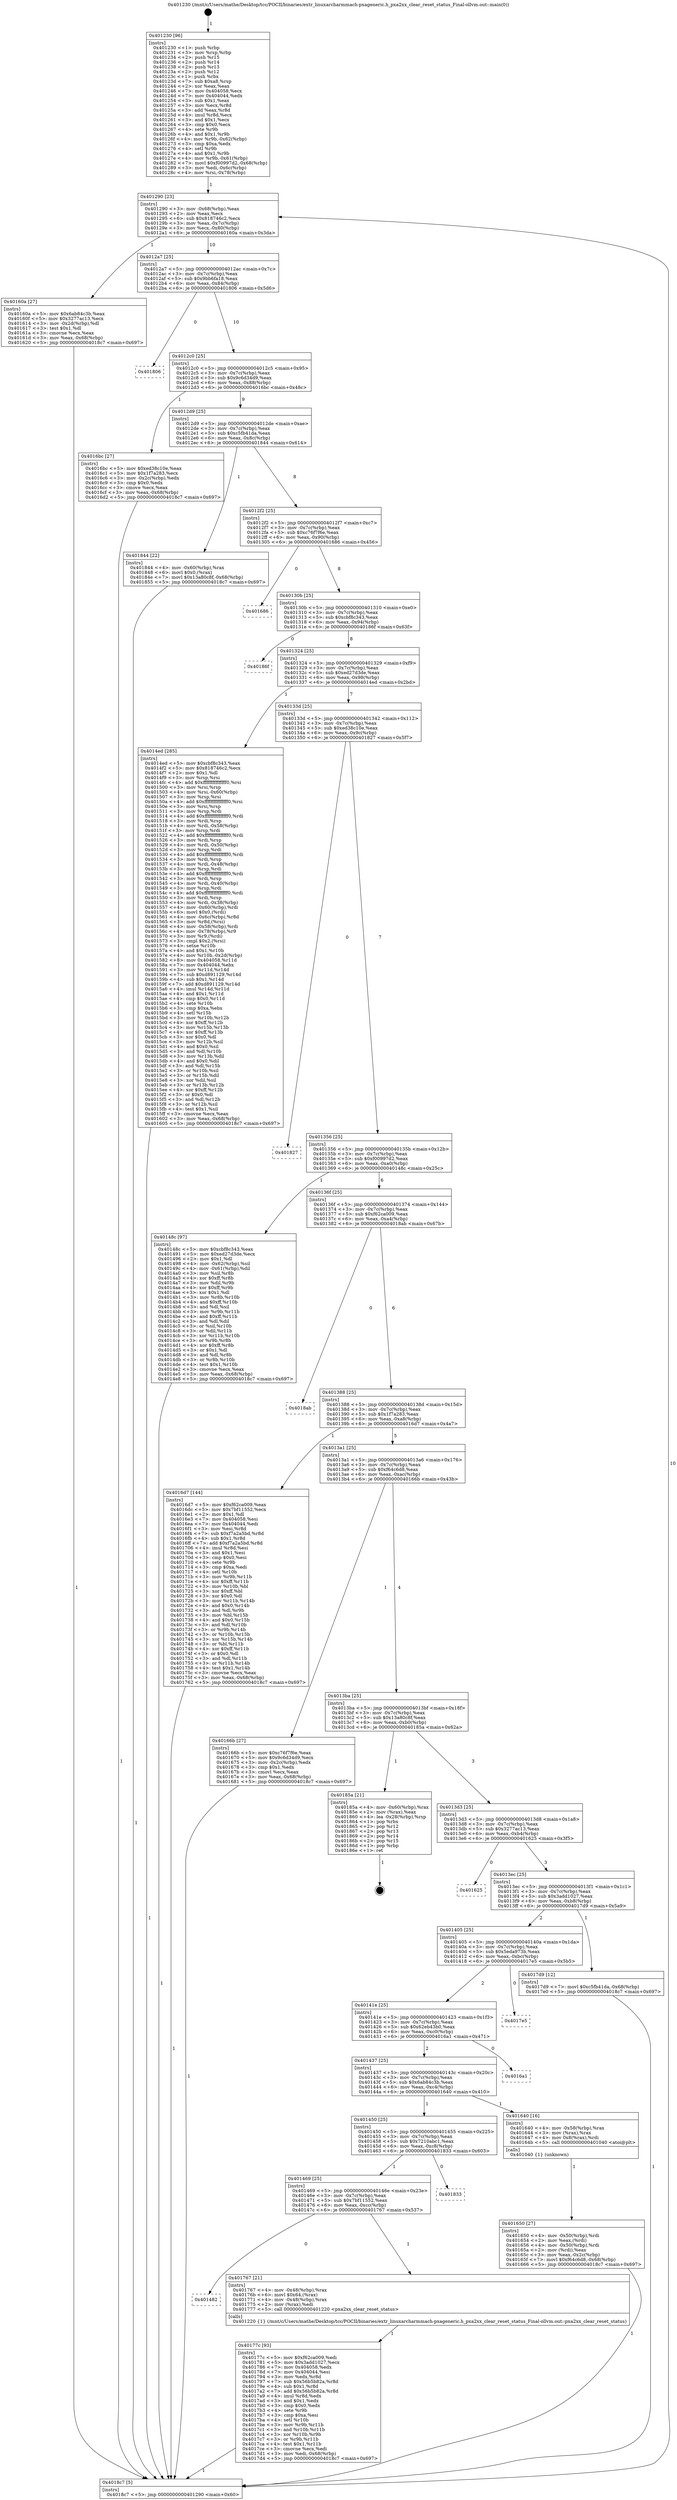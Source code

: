 digraph "0x401230" {
  label = "0x401230 (/mnt/c/Users/mathe/Desktop/tcc/POCII/binaries/extr_linuxarcharmmach-pxageneric.h_pxa2xx_clear_reset_status_Final-ollvm.out::main(0))"
  labelloc = "t"
  node[shape=record]

  Entry [label="",width=0.3,height=0.3,shape=circle,fillcolor=black,style=filled]
  "0x401290" [label="{
     0x401290 [23]\l
     | [instrs]\l
     &nbsp;&nbsp;0x401290 \<+3\>: mov -0x68(%rbp),%eax\l
     &nbsp;&nbsp;0x401293 \<+2\>: mov %eax,%ecx\l
     &nbsp;&nbsp;0x401295 \<+6\>: sub $0x818746c2,%ecx\l
     &nbsp;&nbsp;0x40129b \<+3\>: mov %eax,-0x7c(%rbp)\l
     &nbsp;&nbsp;0x40129e \<+3\>: mov %ecx,-0x80(%rbp)\l
     &nbsp;&nbsp;0x4012a1 \<+6\>: je 000000000040160a \<main+0x3da\>\l
  }"]
  "0x40160a" [label="{
     0x40160a [27]\l
     | [instrs]\l
     &nbsp;&nbsp;0x40160a \<+5\>: mov $0x6ab84c3b,%eax\l
     &nbsp;&nbsp;0x40160f \<+5\>: mov $0x3277ac13,%ecx\l
     &nbsp;&nbsp;0x401614 \<+3\>: mov -0x2d(%rbp),%dl\l
     &nbsp;&nbsp;0x401617 \<+3\>: test $0x1,%dl\l
     &nbsp;&nbsp;0x40161a \<+3\>: cmovne %ecx,%eax\l
     &nbsp;&nbsp;0x40161d \<+3\>: mov %eax,-0x68(%rbp)\l
     &nbsp;&nbsp;0x401620 \<+5\>: jmp 00000000004018c7 \<main+0x697\>\l
  }"]
  "0x4012a7" [label="{
     0x4012a7 [25]\l
     | [instrs]\l
     &nbsp;&nbsp;0x4012a7 \<+5\>: jmp 00000000004012ac \<main+0x7c\>\l
     &nbsp;&nbsp;0x4012ac \<+3\>: mov -0x7c(%rbp),%eax\l
     &nbsp;&nbsp;0x4012af \<+5\>: sub $0x9bb6fa18,%eax\l
     &nbsp;&nbsp;0x4012b4 \<+6\>: mov %eax,-0x84(%rbp)\l
     &nbsp;&nbsp;0x4012ba \<+6\>: je 0000000000401806 \<main+0x5d6\>\l
  }"]
  Exit [label="",width=0.3,height=0.3,shape=circle,fillcolor=black,style=filled,peripheries=2]
  "0x401806" [label="{
     0x401806\l
  }", style=dashed]
  "0x4012c0" [label="{
     0x4012c0 [25]\l
     | [instrs]\l
     &nbsp;&nbsp;0x4012c0 \<+5\>: jmp 00000000004012c5 \<main+0x95\>\l
     &nbsp;&nbsp;0x4012c5 \<+3\>: mov -0x7c(%rbp),%eax\l
     &nbsp;&nbsp;0x4012c8 \<+5\>: sub $0x9c6d34d9,%eax\l
     &nbsp;&nbsp;0x4012cd \<+6\>: mov %eax,-0x88(%rbp)\l
     &nbsp;&nbsp;0x4012d3 \<+6\>: je 00000000004016bc \<main+0x48c\>\l
  }"]
  "0x40177c" [label="{
     0x40177c [93]\l
     | [instrs]\l
     &nbsp;&nbsp;0x40177c \<+5\>: mov $0xf62ca009,%edi\l
     &nbsp;&nbsp;0x401781 \<+5\>: mov $0x3add1027,%ecx\l
     &nbsp;&nbsp;0x401786 \<+7\>: mov 0x404058,%edx\l
     &nbsp;&nbsp;0x40178d \<+7\>: mov 0x404044,%esi\l
     &nbsp;&nbsp;0x401794 \<+3\>: mov %edx,%r8d\l
     &nbsp;&nbsp;0x401797 \<+7\>: sub $0x56b5b82a,%r8d\l
     &nbsp;&nbsp;0x40179e \<+4\>: sub $0x1,%r8d\l
     &nbsp;&nbsp;0x4017a2 \<+7\>: add $0x56b5b82a,%r8d\l
     &nbsp;&nbsp;0x4017a9 \<+4\>: imul %r8d,%edx\l
     &nbsp;&nbsp;0x4017ad \<+3\>: and $0x1,%edx\l
     &nbsp;&nbsp;0x4017b0 \<+3\>: cmp $0x0,%edx\l
     &nbsp;&nbsp;0x4017b3 \<+4\>: sete %r9b\l
     &nbsp;&nbsp;0x4017b7 \<+3\>: cmp $0xa,%esi\l
     &nbsp;&nbsp;0x4017ba \<+4\>: setl %r10b\l
     &nbsp;&nbsp;0x4017be \<+3\>: mov %r9b,%r11b\l
     &nbsp;&nbsp;0x4017c1 \<+3\>: and %r10b,%r11b\l
     &nbsp;&nbsp;0x4017c4 \<+3\>: xor %r10b,%r9b\l
     &nbsp;&nbsp;0x4017c7 \<+3\>: or %r9b,%r11b\l
     &nbsp;&nbsp;0x4017ca \<+4\>: test $0x1,%r11b\l
     &nbsp;&nbsp;0x4017ce \<+3\>: cmovne %ecx,%edi\l
     &nbsp;&nbsp;0x4017d1 \<+3\>: mov %edi,-0x68(%rbp)\l
     &nbsp;&nbsp;0x4017d4 \<+5\>: jmp 00000000004018c7 \<main+0x697\>\l
  }"]
  "0x4016bc" [label="{
     0x4016bc [27]\l
     | [instrs]\l
     &nbsp;&nbsp;0x4016bc \<+5\>: mov $0xed38c10e,%eax\l
     &nbsp;&nbsp;0x4016c1 \<+5\>: mov $0x1f7a283,%ecx\l
     &nbsp;&nbsp;0x4016c6 \<+3\>: mov -0x2c(%rbp),%edx\l
     &nbsp;&nbsp;0x4016c9 \<+3\>: cmp $0x0,%edx\l
     &nbsp;&nbsp;0x4016cc \<+3\>: cmove %ecx,%eax\l
     &nbsp;&nbsp;0x4016cf \<+3\>: mov %eax,-0x68(%rbp)\l
     &nbsp;&nbsp;0x4016d2 \<+5\>: jmp 00000000004018c7 \<main+0x697\>\l
  }"]
  "0x4012d9" [label="{
     0x4012d9 [25]\l
     | [instrs]\l
     &nbsp;&nbsp;0x4012d9 \<+5\>: jmp 00000000004012de \<main+0xae\>\l
     &nbsp;&nbsp;0x4012de \<+3\>: mov -0x7c(%rbp),%eax\l
     &nbsp;&nbsp;0x4012e1 \<+5\>: sub $0xc5fb41da,%eax\l
     &nbsp;&nbsp;0x4012e6 \<+6\>: mov %eax,-0x8c(%rbp)\l
     &nbsp;&nbsp;0x4012ec \<+6\>: je 0000000000401844 \<main+0x614\>\l
  }"]
  "0x401482" [label="{
     0x401482\l
  }", style=dashed]
  "0x401844" [label="{
     0x401844 [22]\l
     | [instrs]\l
     &nbsp;&nbsp;0x401844 \<+4\>: mov -0x60(%rbp),%rax\l
     &nbsp;&nbsp;0x401848 \<+6\>: movl $0x0,(%rax)\l
     &nbsp;&nbsp;0x40184e \<+7\>: movl $0x13a80c8f,-0x68(%rbp)\l
     &nbsp;&nbsp;0x401855 \<+5\>: jmp 00000000004018c7 \<main+0x697\>\l
  }"]
  "0x4012f2" [label="{
     0x4012f2 [25]\l
     | [instrs]\l
     &nbsp;&nbsp;0x4012f2 \<+5\>: jmp 00000000004012f7 \<main+0xc7\>\l
     &nbsp;&nbsp;0x4012f7 \<+3\>: mov -0x7c(%rbp),%eax\l
     &nbsp;&nbsp;0x4012fa \<+5\>: sub $0xc76f7f6e,%eax\l
     &nbsp;&nbsp;0x4012ff \<+6\>: mov %eax,-0x90(%rbp)\l
     &nbsp;&nbsp;0x401305 \<+6\>: je 0000000000401686 \<main+0x456\>\l
  }"]
  "0x401767" [label="{
     0x401767 [21]\l
     | [instrs]\l
     &nbsp;&nbsp;0x401767 \<+4\>: mov -0x48(%rbp),%rax\l
     &nbsp;&nbsp;0x40176b \<+6\>: movl $0x64,(%rax)\l
     &nbsp;&nbsp;0x401771 \<+4\>: mov -0x48(%rbp),%rax\l
     &nbsp;&nbsp;0x401775 \<+2\>: mov (%rax),%edi\l
     &nbsp;&nbsp;0x401777 \<+5\>: call 0000000000401220 \<pxa2xx_clear_reset_status\>\l
     | [calls]\l
     &nbsp;&nbsp;0x401220 \{1\} (/mnt/c/Users/mathe/Desktop/tcc/POCII/binaries/extr_linuxarcharmmach-pxageneric.h_pxa2xx_clear_reset_status_Final-ollvm.out::pxa2xx_clear_reset_status)\l
  }"]
  "0x401686" [label="{
     0x401686\l
  }", style=dashed]
  "0x40130b" [label="{
     0x40130b [25]\l
     | [instrs]\l
     &nbsp;&nbsp;0x40130b \<+5\>: jmp 0000000000401310 \<main+0xe0\>\l
     &nbsp;&nbsp;0x401310 \<+3\>: mov -0x7c(%rbp),%eax\l
     &nbsp;&nbsp;0x401313 \<+5\>: sub $0xcbf8c343,%eax\l
     &nbsp;&nbsp;0x401318 \<+6\>: mov %eax,-0x94(%rbp)\l
     &nbsp;&nbsp;0x40131e \<+6\>: je 000000000040186f \<main+0x63f\>\l
  }"]
  "0x401469" [label="{
     0x401469 [25]\l
     | [instrs]\l
     &nbsp;&nbsp;0x401469 \<+5\>: jmp 000000000040146e \<main+0x23e\>\l
     &nbsp;&nbsp;0x40146e \<+3\>: mov -0x7c(%rbp),%eax\l
     &nbsp;&nbsp;0x401471 \<+5\>: sub $0x7bf11552,%eax\l
     &nbsp;&nbsp;0x401476 \<+6\>: mov %eax,-0xcc(%rbp)\l
     &nbsp;&nbsp;0x40147c \<+6\>: je 0000000000401767 \<main+0x537\>\l
  }"]
  "0x40186f" [label="{
     0x40186f\l
  }", style=dashed]
  "0x401324" [label="{
     0x401324 [25]\l
     | [instrs]\l
     &nbsp;&nbsp;0x401324 \<+5\>: jmp 0000000000401329 \<main+0xf9\>\l
     &nbsp;&nbsp;0x401329 \<+3\>: mov -0x7c(%rbp),%eax\l
     &nbsp;&nbsp;0x40132c \<+5\>: sub $0xed27d3de,%eax\l
     &nbsp;&nbsp;0x401331 \<+6\>: mov %eax,-0x98(%rbp)\l
     &nbsp;&nbsp;0x401337 \<+6\>: je 00000000004014ed \<main+0x2bd\>\l
  }"]
  "0x401833" [label="{
     0x401833\l
  }", style=dashed]
  "0x4014ed" [label="{
     0x4014ed [285]\l
     | [instrs]\l
     &nbsp;&nbsp;0x4014ed \<+5\>: mov $0xcbf8c343,%eax\l
     &nbsp;&nbsp;0x4014f2 \<+5\>: mov $0x818746c2,%ecx\l
     &nbsp;&nbsp;0x4014f7 \<+2\>: mov $0x1,%dl\l
     &nbsp;&nbsp;0x4014f9 \<+3\>: mov %rsp,%rsi\l
     &nbsp;&nbsp;0x4014fc \<+4\>: add $0xfffffffffffffff0,%rsi\l
     &nbsp;&nbsp;0x401500 \<+3\>: mov %rsi,%rsp\l
     &nbsp;&nbsp;0x401503 \<+4\>: mov %rsi,-0x60(%rbp)\l
     &nbsp;&nbsp;0x401507 \<+3\>: mov %rsp,%rsi\l
     &nbsp;&nbsp;0x40150a \<+4\>: add $0xfffffffffffffff0,%rsi\l
     &nbsp;&nbsp;0x40150e \<+3\>: mov %rsi,%rsp\l
     &nbsp;&nbsp;0x401511 \<+3\>: mov %rsp,%rdi\l
     &nbsp;&nbsp;0x401514 \<+4\>: add $0xfffffffffffffff0,%rdi\l
     &nbsp;&nbsp;0x401518 \<+3\>: mov %rdi,%rsp\l
     &nbsp;&nbsp;0x40151b \<+4\>: mov %rdi,-0x58(%rbp)\l
     &nbsp;&nbsp;0x40151f \<+3\>: mov %rsp,%rdi\l
     &nbsp;&nbsp;0x401522 \<+4\>: add $0xfffffffffffffff0,%rdi\l
     &nbsp;&nbsp;0x401526 \<+3\>: mov %rdi,%rsp\l
     &nbsp;&nbsp;0x401529 \<+4\>: mov %rdi,-0x50(%rbp)\l
     &nbsp;&nbsp;0x40152d \<+3\>: mov %rsp,%rdi\l
     &nbsp;&nbsp;0x401530 \<+4\>: add $0xfffffffffffffff0,%rdi\l
     &nbsp;&nbsp;0x401534 \<+3\>: mov %rdi,%rsp\l
     &nbsp;&nbsp;0x401537 \<+4\>: mov %rdi,-0x48(%rbp)\l
     &nbsp;&nbsp;0x40153b \<+3\>: mov %rsp,%rdi\l
     &nbsp;&nbsp;0x40153e \<+4\>: add $0xfffffffffffffff0,%rdi\l
     &nbsp;&nbsp;0x401542 \<+3\>: mov %rdi,%rsp\l
     &nbsp;&nbsp;0x401545 \<+4\>: mov %rdi,-0x40(%rbp)\l
     &nbsp;&nbsp;0x401549 \<+3\>: mov %rsp,%rdi\l
     &nbsp;&nbsp;0x40154c \<+4\>: add $0xfffffffffffffff0,%rdi\l
     &nbsp;&nbsp;0x401550 \<+3\>: mov %rdi,%rsp\l
     &nbsp;&nbsp;0x401553 \<+4\>: mov %rdi,-0x38(%rbp)\l
     &nbsp;&nbsp;0x401557 \<+4\>: mov -0x60(%rbp),%rdi\l
     &nbsp;&nbsp;0x40155b \<+6\>: movl $0x0,(%rdi)\l
     &nbsp;&nbsp;0x401561 \<+4\>: mov -0x6c(%rbp),%r8d\l
     &nbsp;&nbsp;0x401565 \<+3\>: mov %r8d,(%rsi)\l
     &nbsp;&nbsp;0x401568 \<+4\>: mov -0x58(%rbp),%rdi\l
     &nbsp;&nbsp;0x40156c \<+4\>: mov -0x78(%rbp),%r9\l
     &nbsp;&nbsp;0x401570 \<+3\>: mov %r9,(%rdi)\l
     &nbsp;&nbsp;0x401573 \<+3\>: cmpl $0x2,(%rsi)\l
     &nbsp;&nbsp;0x401576 \<+4\>: setne %r10b\l
     &nbsp;&nbsp;0x40157a \<+4\>: and $0x1,%r10b\l
     &nbsp;&nbsp;0x40157e \<+4\>: mov %r10b,-0x2d(%rbp)\l
     &nbsp;&nbsp;0x401582 \<+8\>: mov 0x404058,%r11d\l
     &nbsp;&nbsp;0x40158a \<+7\>: mov 0x404044,%ebx\l
     &nbsp;&nbsp;0x401591 \<+3\>: mov %r11d,%r14d\l
     &nbsp;&nbsp;0x401594 \<+7\>: sub $0xd891129,%r14d\l
     &nbsp;&nbsp;0x40159b \<+4\>: sub $0x1,%r14d\l
     &nbsp;&nbsp;0x40159f \<+7\>: add $0xd891129,%r14d\l
     &nbsp;&nbsp;0x4015a6 \<+4\>: imul %r14d,%r11d\l
     &nbsp;&nbsp;0x4015aa \<+4\>: and $0x1,%r11d\l
     &nbsp;&nbsp;0x4015ae \<+4\>: cmp $0x0,%r11d\l
     &nbsp;&nbsp;0x4015b2 \<+4\>: sete %r10b\l
     &nbsp;&nbsp;0x4015b6 \<+3\>: cmp $0xa,%ebx\l
     &nbsp;&nbsp;0x4015b9 \<+4\>: setl %r15b\l
     &nbsp;&nbsp;0x4015bd \<+3\>: mov %r10b,%r12b\l
     &nbsp;&nbsp;0x4015c0 \<+4\>: xor $0xff,%r12b\l
     &nbsp;&nbsp;0x4015c4 \<+3\>: mov %r15b,%r13b\l
     &nbsp;&nbsp;0x4015c7 \<+4\>: xor $0xff,%r13b\l
     &nbsp;&nbsp;0x4015cb \<+3\>: xor $0x0,%dl\l
     &nbsp;&nbsp;0x4015ce \<+3\>: mov %r12b,%sil\l
     &nbsp;&nbsp;0x4015d1 \<+4\>: and $0x0,%sil\l
     &nbsp;&nbsp;0x4015d5 \<+3\>: and %dl,%r10b\l
     &nbsp;&nbsp;0x4015d8 \<+3\>: mov %r13b,%dil\l
     &nbsp;&nbsp;0x4015db \<+4\>: and $0x0,%dil\l
     &nbsp;&nbsp;0x4015df \<+3\>: and %dl,%r15b\l
     &nbsp;&nbsp;0x4015e2 \<+3\>: or %r10b,%sil\l
     &nbsp;&nbsp;0x4015e5 \<+3\>: or %r15b,%dil\l
     &nbsp;&nbsp;0x4015e8 \<+3\>: xor %dil,%sil\l
     &nbsp;&nbsp;0x4015eb \<+3\>: or %r13b,%r12b\l
     &nbsp;&nbsp;0x4015ee \<+4\>: xor $0xff,%r12b\l
     &nbsp;&nbsp;0x4015f2 \<+3\>: or $0x0,%dl\l
     &nbsp;&nbsp;0x4015f5 \<+3\>: and %dl,%r12b\l
     &nbsp;&nbsp;0x4015f8 \<+3\>: or %r12b,%sil\l
     &nbsp;&nbsp;0x4015fb \<+4\>: test $0x1,%sil\l
     &nbsp;&nbsp;0x4015ff \<+3\>: cmovne %ecx,%eax\l
     &nbsp;&nbsp;0x401602 \<+3\>: mov %eax,-0x68(%rbp)\l
     &nbsp;&nbsp;0x401605 \<+5\>: jmp 00000000004018c7 \<main+0x697\>\l
  }"]
  "0x40133d" [label="{
     0x40133d [25]\l
     | [instrs]\l
     &nbsp;&nbsp;0x40133d \<+5\>: jmp 0000000000401342 \<main+0x112\>\l
     &nbsp;&nbsp;0x401342 \<+3\>: mov -0x7c(%rbp),%eax\l
     &nbsp;&nbsp;0x401345 \<+5\>: sub $0xed38c10e,%eax\l
     &nbsp;&nbsp;0x40134a \<+6\>: mov %eax,-0x9c(%rbp)\l
     &nbsp;&nbsp;0x401350 \<+6\>: je 0000000000401827 \<main+0x5f7\>\l
  }"]
  "0x401650" [label="{
     0x401650 [27]\l
     | [instrs]\l
     &nbsp;&nbsp;0x401650 \<+4\>: mov -0x50(%rbp),%rdi\l
     &nbsp;&nbsp;0x401654 \<+2\>: mov %eax,(%rdi)\l
     &nbsp;&nbsp;0x401656 \<+4\>: mov -0x50(%rbp),%rdi\l
     &nbsp;&nbsp;0x40165a \<+2\>: mov (%rdi),%eax\l
     &nbsp;&nbsp;0x40165c \<+3\>: mov %eax,-0x2c(%rbp)\l
     &nbsp;&nbsp;0x40165f \<+7\>: movl $0xf64c6d8,-0x68(%rbp)\l
     &nbsp;&nbsp;0x401666 \<+5\>: jmp 00000000004018c7 \<main+0x697\>\l
  }"]
  "0x401827" [label="{
     0x401827\l
  }", style=dashed]
  "0x401356" [label="{
     0x401356 [25]\l
     | [instrs]\l
     &nbsp;&nbsp;0x401356 \<+5\>: jmp 000000000040135b \<main+0x12b\>\l
     &nbsp;&nbsp;0x40135b \<+3\>: mov -0x7c(%rbp),%eax\l
     &nbsp;&nbsp;0x40135e \<+5\>: sub $0xf00997d2,%eax\l
     &nbsp;&nbsp;0x401363 \<+6\>: mov %eax,-0xa0(%rbp)\l
     &nbsp;&nbsp;0x401369 \<+6\>: je 000000000040148c \<main+0x25c\>\l
  }"]
  "0x401450" [label="{
     0x401450 [25]\l
     | [instrs]\l
     &nbsp;&nbsp;0x401450 \<+5\>: jmp 0000000000401455 \<main+0x225\>\l
     &nbsp;&nbsp;0x401455 \<+3\>: mov -0x7c(%rbp),%eax\l
     &nbsp;&nbsp;0x401458 \<+5\>: sub $0x7210abc1,%eax\l
     &nbsp;&nbsp;0x40145d \<+6\>: mov %eax,-0xc8(%rbp)\l
     &nbsp;&nbsp;0x401463 \<+6\>: je 0000000000401833 \<main+0x603\>\l
  }"]
  "0x40148c" [label="{
     0x40148c [97]\l
     | [instrs]\l
     &nbsp;&nbsp;0x40148c \<+5\>: mov $0xcbf8c343,%eax\l
     &nbsp;&nbsp;0x401491 \<+5\>: mov $0xed27d3de,%ecx\l
     &nbsp;&nbsp;0x401496 \<+2\>: mov $0x1,%dl\l
     &nbsp;&nbsp;0x401498 \<+4\>: mov -0x62(%rbp),%sil\l
     &nbsp;&nbsp;0x40149c \<+4\>: mov -0x61(%rbp),%dil\l
     &nbsp;&nbsp;0x4014a0 \<+3\>: mov %sil,%r8b\l
     &nbsp;&nbsp;0x4014a3 \<+4\>: xor $0xff,%r8b\l
     &nbsp;&nbsp;0x4014a7 \<+3\>: mov %dil,%r9b\l
     &nbsp;&nbsp;0x4014aa \<+4\>: xor $0xff,%r9b\l
     &nbsp;&nbsp;0x4014ae \<+3\>: xor $0x1,%dl\l
     &nbsp;&nbsp;0x4014b1 \<+3\>: mov %r8b,%r10b\l
     &nbsp;&nbsp;0x4014b4 \<+4\>: and $0xff,%r10b\l
     &nbsp;&nbsp;0x4014b8 \<+3\>: and %dl,%sil\l
     &nbsp;&nbsp;0x4014bb \<+3\>: mov %r9b,%r11b\l
     &nbsp;&nbsp;0x4014be \<+4\>: and $0xff,%r11b\l
     &nbsp;&nbsp;0x4014c2 \<+3\>: and %dl,%dil\l
     &nbsp;&nbsp;0x4014c5 \<+3\>: or %sil,%r10b\l
     &nbsp;&nbsp;0x4014c8 \<+3\>: or %dil,%r11b\l
     &nbsp;&nbsp;0x4014cb \<+3\>: xor %r11b,%r10b\l
     &nbsp;&nbsp;0x4014ce \<+3\>: or %r9b,%r8b\l
     &nbsp;&nbsp;0x4014d1 \<+4\>: xor $0xff,%r8b\l
     &nbsp;&nbsp;0x4014d5 \<+3\>: or $0x1,%dl\l
     &nbsp;&nbsp;0x4014d8 \<+3\>: and %dl,%r8b\l
     &nbsp;&nbsp;0x4014db \<+3\>: or %r8b,%r10b\l
     &nbsp;&nbsp;0x4014de \<+4\>: test $0x1,%r10b\l
     &nbsp;&nbsp;0x4014e2 \<+3\>: cmovne %ecx,%eax\l
     &nbsp;&nbsp;0x4014e5 \<+3\>: mov %eax,-0x68(%rbp)\l
     &nbsp;&nbsp;0x4014e8 \<+5\>: jmp 00000000004018c7 \<main+0x697\>\l
  }"]
  "0x40136f" [label="{
     0x40136f [25]\l
     | [instrs]\l
     &nbsp;&nbsp;0x40136f \<+5\>: jmp 0000000000401374 \<main+0x144\>\l
     &nbsp;&nbsp;0x401374 \<+3\>: mov -0x7c(%rbp),%eax\l
     &nbsp;&nbsp;0x401377 \<+5\>: sub $0xf62ca009,%eax\l
     &nbsp;&nbsp;0x40137c \<+6\>: mov %eax,-0xa4(%rbp)\l
     &nbsp;&nbsp;0x401382 \<+6\>: je 00000000004018ab \<main+0x67b\>\l
  }"]
  "0x4018c7" [label="{
     0x4018c7 [5]\l
     | [instrs]\l
     &nbsp;&nbsp;0x4018c7 \<+5\>: jmp 0000000000401290 \<main+0x60\>\l
  }"]
  "0x401230" [label="{
     0x401230 [96]\l
     | [instrs]\l
     &nbsp;&nbsp;0x401230 \<+1\>: push %rbp\l
     &nbsp;&nbsp;0x401231 \<+3\>: mov %rsp,%rbp\l
     &nbsp;&nbsp;0x401234 \<+2\>: push %r15\l
     &nbsp;&nbsp;0x401236 \<+2\>: push %r14\l
     &nbsp;&nbsp;0x401238 \<+2\>: push %r13\l
     &nbsp;&nbsp;0x40123a \<+2\>: push %r12\l
     &nbsp;&nbsp;0x40123c \<+1\>: push %rbx\l
     &nbsp;&nbsp;0x40123d \<+7\>: sub $0xa8,%rsp\l
     &nbsp;&nbsp;0x401244 \<+2\>: xor %eax,%eax\l
     &nbsp;&nbsp;0x401246 \<+7\>: mov 0x404058,%ecx\l
     &nbsp;&nbsp;0x40124d \<+7\>: mov 0x404044,%edx\l
     &nbsp;&nbsp;0x401254 \<+3\>: sub $0x1,%eax\l
     &nbsp;&nbsp;0x401257 \<+3\>: mov %ecx,%r8d\l
     &nbsp;&nbsp;0x40125a \<+3\>: add %eax,%r8d\l
     &nbsp;&nbsp;0x40125d \<+4\>: imul %r8d,%ecx\l
     &nbsp;&nbsp;0x401261 \<+3\>: and $0x1,%ecx\l
     &nbsp;&nbsp;0x401264 \<+3\>: cmp $0x0,%ecx\l
     &nbsp;&nbsp;0x401267 \<+4\>: sete %r9b\l
     &nbsp;&nbsp;0x40126b \<+4\>: and $0x1,%r9b\l
     &nbsp;&nbsp;0x40126f \<+4\>: mov %r9b,-0x62(%rbp)\l
     &nbsp;&nbsp;0x401273 \<+3\>: cmp $0xa,%edx\l
     &nbsp;&nbsp;0x401276 \<+4\>: setl %r9b\l
     &nbsp;&nbsp;0x40127a \<+4\>: and $0x1,%r9b\l
     &nbsp;&nbsp;0x40127e \<+4\>: mov %r9b,-0x61(%rbp)\l
     &nbsp;&nbsp;0x401282 \<+7\>: movl $0xf00997d2,-0x68(%rbp)\l
     &nbsp;&nbsp;0x401289 \<+3\>: mov %edi,-0x6c(%rbp)\l
     &nbsp;&nbsp;0x40128c \<+4\>: mov %rsi,-0x78(%rbp)\l
  }"]
  "0x401640" [label="{
     0x401640 [16]\l
     | [instrs]\l
     &nbsp;&nbsp;0x401640 \<+4\>: mov -0x58(%rbp),%rax\l
     &nbsp;&nbsp;0x401644 \<+3\>: mov (%rax),%rax\l
     &nbsp;&nbsp;0x401647 \<+4\>: mov 0x8(%rax),%rdi\l
     &nbsp;&nbsp;0x40164b \<+5\>: call 0000000000401040 \<atoi@plt\>\l
     | [calls]\l
     &nbsp;&nbsp;0x401040 \{1\} (unknown)\l
  }"]
  "0x401437" [label="{
     0x401437 [25]\l
     | [instrs]\l
     &nbsp;&nbsp;0x401437 \<+5\>: jmp 000000000040143c \<main+0x20c\>\l
     &nbsp;&nbsp;0x40143c \<+3\>: mov -0x7c(%rbp),%eax\l
     &nbsp;&nbsp;0x40143f \<+5\>: sub $0x6ab84c3b,%eax\l
     &nbsp;&nbsp;0x401444 \<+6\>: mov %eax,-0xc4(%rbp)\l
     &nbsp;&nbsp;0x40144a \<+6\>: je 0000000000401640 \<main+0x410\>\l
  }"]
  "0x4018ab" [label="{
     0x4018ab\l
  }", style=dashed]
  "0x401388" [label="{
     0x401388 [25]\l
     | [instrs]\l
     &nbsp;&nbsp;0x401388 \<+5\>: jmp 000000000040138d \<main+0x15d\>\l
     &nbsp;&nbsp;0x40138d \<+3\>: mov -0x7c(%rbp),%eax\l
     &nbsp;&nbsp;0x401390 \<+5\>: sub $0x1f7a283,%eax\l
     &nbsp;&nbsp;0x401395 \<+6\>: mov %eax,-0xa8(%rbp)\l
     &nbsp;&nbsp;0x40139b \<+6\>: je 00000000004016d7 \<main+0x4a7\>\l
  }"]
  "0x4016a1" [label="{
     0x4016a1\l
  }", style=dashed]
  "0x4016d7" [label="{
     0x4016d7 [144]\l
     | [instrs]\l
     &nbsp;&nbsp;0x4016d7 \<+5\>: mov $0xf62ca009,%eax\l
     &nbsp;&nbsp;0x4016dc \<+5\>: mov $0x7bf11552,%ecx\l
     &nbsp;&nbsp;0x4016e1 \<+2\>: mov $0x1,%dl\l
     &nbsp;&nbsp;0x4016e3 \<+7\>: mov 0x404058,%esi\l
     &nbsp;&nbsp;0x4016ea \<+7\>: mov 0x404044,%edi\l
     &nbsp;&nbsp;0x4016f1 \<+3\>: mov %esi,%r8d\l
     &nbsp;&nbsp;0x4016f4 \<+7\>: sub $0xf7a2a5bd,%r8d\l
     &nbsp;&nbsp;0x4016fb \<+4\>: sub $0x1,%r8d\l
     &nbsp;&nbsp;0x4016ff \<+7\>: add $0xf7a2a5bd,%r8d\l
     &nbsp;&nbsp;0x401706 \<+4\>: imul %r8d,%esi\l
     &nbsp;&nbsp;0x40170a \<+3\>: and $0x1,%esi\l
     &nbsp;&nbsp;0x40170d \<+3\>: cmp $0x0,%esi\l
     &nbsp;&nbsp;0x401710 \<+4\>: sete %r9b\l
     &nbsp;&nbsp;0x401714 \<+3\>: cmp $0xa,%edi\l
     &nbsp;&nbsp;0x401717 \<+4\>: setl %r10b\l
     &nbsp;&nbsp;0x40171b \<+3\>: mov %r9b,%r11b\l
     &nbsp;&nbsp;0x40171e \<+4\>: xor $0xff,%r11b\l
     &nbsp;&nbsp;0x401722 \<+3\>: mov %r10b,%bl\l
     &nbsp;&nbsp;0x401725 \<+3\>: xor $0xff,%bl\l
     &nbsp;&nbsp;0x401728 \<+3\>: xor $0x0,%dl\l
     &nbsp;&nbsp;0x40172b \<+3\>: mov %r11b,%r14b\l
     &nbsp;&nbsp;0x40172e \<+4\>: and $0x0,%r14b\l
     &nbsp;&nbsp;0x401732 \<+3\>: and %dl,%r9b\l
     &nbsp;&nbsp;0x401735 \<+3\>: mov %bl,%r15b\l
     &nbsp;&nbsp;0x401738 \<+4\>: and $0x0,%r15b\l
     &nbsp;&nbsp;0x40173c \<+3\>: and %dl,%r10b\l
     &nbsp;&nbsp;0x40173f \<+3\>: or %r9b,%r14b\l
     &nbsp;&nbsp;0x401742 \<+3\>: or %r10b,%r15b\l
     &nbsp;&nbsp;0x401745 \<+3\>: xor %r15b,%r14b\l
     &nbsp;&nbsp;0x401748 \<+3\>: or %bl,%r11b\l
     &nbsp;&nbsp;0x40174b \<+4\>: xor $0xff,%r11b\l
     &nbsp;&nbsp;0x40174f \<+3\>: or $0x0,%dl\l
     &nbsp;&nbsp;0x401752 \<+3\>: and %dl,%r11b\l
     &nbsp;&nbsp;0x401755 \<+3\>: or %r11b,%r14b\l
     &nbsp;&nbsp;0x401758 \<+4\>: test $0x1,%r14b\l
     &nbsp;&nbsp;0x40175c \<+3\>: cmovne %ecx,%eax\l
     &nbsp;&nbsp;0x40175f \<+3\>: mov %eax,-0x68(%rbp)\l
     &nbsp;&nbsp;0x401762 \<+5\>: jmp 00000000004018c7 \<main+0x697\>\l
  }"]
  "0x4013a1" [label="{
     0x4013a1 [25]\l
     | [instrs]\l
     &nbsp;&nbsp;0x4013a1 \<+5\>: jmp 00000000004013a6 \<main+0x176\>\l
     &nbsp;&nbsp;0x4013a6 \<+3\>: mov -0x7c(%rbp),%eax\l
     &nbsp;&nbsp;0x4013a9 \<+5\>: sub $0xf64c6d8,%eax\l
     &nbsp;&nbsp;0x4013ae \<+6\>: mov %eax,-0xac(%rbp)\l
     &nbsp;&nbsp;0x4013b4 \<+6\>: je 000000000040166b \<main+0x43b\>\l
  }"]
  "0x40141e" [label="{
     0x40141e [25]\l
     | [instrs]\l
     &nbsp;&nbsp;0x40141e \<+5\>: jmp 0000000000401423 \<main+0x1f3\>\l
     &nbsp;&nbsp;0x401423 \<+3\>: mov -0x7c(%rbp),%eax\l
     &nbsp;&nbsp;0x401426 \<+5\>: sub $0x62eb43b0,%eax\l
     &nbsp;&nbsp;0x40142b \<+6\>: mov %eax,-0xc0(%rbp)\l
     &nbsp;&nbsp;0x401431 \<+6\>: je 00000000004016a1 \<main+0x471\>\l
  }"]
  "0x40166b" [label="{
     0x40166b [27]\l
     | [instrs]\l
     &nbsp;&nbsp;0x40166b \<+5\>: mov $0xc76f7f6e,%eax\l
     &nbsp;&nbsp;0x401670 \<+5\>: mov $0x9c6d34d9,%ecx\l
     &nbsp;&nbsp;0x401675 \<+3\>: mov -0x2c(%rbp),%edx\l
     &nbsp;&nbsp;0x401678 \<+3\>: cmp $0x1,%edx\l
     &nbsp;&nbsp;0x40167b \<+3\>: cmovl %ecx,%eax\l
     &nbsp;&nbsp;0x40167e \<+3\>: mov %eax,-0x68(%rbp)\l
     &nbsp;&nbsp;0x401681 \<+5\>: jmp 00000000004018c7 \<main+0x697\>\l
  }"]
  "0x4013ba" [label="{
     0x4013ba [25]\l
     | [instrs]\l
     &nbsp;&nbsp;0x4013ba \<+5\>: jmp 00000000004013bf \<main+0x18f\>\l
     &nbsp;&nbsp;0x4013bf \<+3\>: mov -0x7c(%rbp),%eax\l
     &nbsp;&nbsp;0x4013c2 \<+5\>: sub $0x13a80c8f,%eax\l
     &nbsp;&nbsp;0x4013c7 \<+6\>: mov %eax,-0xb0(%rbp)\l
     &nbsp;&nbsp;0x4013cd \<+6\>: je 000000000040185a \<main+0x62a\>\l
  }"]
  "0x4017e5" [label="{
     0x4017e5\l
  }", style=dashed]
  "0x40185a" [label="{
     0x40185a [21]\l
     | [instrs]\l
     &nbsp;&nbsp;0x40185a \<+4\>: mov -0x60(%rbp),%rax\l
     &nbsp;&nbsp;0x40185e \<+2\>: mov (%rax),%eax\l
     &nbsp;&nbsp;0x401860 \<+4\>: lea -0x28(%rbp),%rsp\l
     &nbsp;&nbsp;0x401864 \<+1\>: pop %rbx\l
     &nbsp;&nbsp;0x401865 \<+2\>: pop %r12\l
     &nbsp;&nbsp;0x401867 \<+2\>: pop %r13\l
     &nbsp;&nbsp;0x401869 \<+2\>: pop %r14\l
     &nbsp;&nbsp;0x40186b \<+2\>: pop %r15\l
     &nbsp;&nbsp;0x40186d \<+1\>: pop %rbp\l
     &nbsp;&nbsp;0x40186e \<+1\>: ret\l
  }"]
  "0x4013d3" [label="{
     0x4013d3 [25]\l
     | [instrs]\l
     &nbsp;&nbsp;0x4013d3 \<+5\>: jmp 00000000004013d8 \<main+0x1a8\>\l
     &nbsp;&nbsp;0x4013d8 \<+3\>: mov -0x7c(%rbp),%eax\l
     &nbsp;&nbsp;0x4013db \<+5\>: sub $0x3277ac13,%eax\l
     &nbsp;&nbsp;0x4013e0 \<+6\>: mov %eax,-0xb4(%rbp)\l
     &nbsp;&nbsp;0x4013e6 \<+6\>: je 0000000000401625 \<main+0x3f5\>\l
  }"]
  "0x401405" [label="{
     0x401405 [25]\l
     | [instrs]\l
     &nbsp;&nbsp;0x401405 \<+5\>: jmp 000000000040140a \<main+0x1da\>\l
     &nbsp;&nbsp;0x40140a \<+3\>: mov -0x7c(%rbp),%eax\l
     &nbsp;&nbsp;0x40140d \<+5\>: sub $0x5eda973b,%eax\l
     &nbsp;&nbsp;0x401412 \<+6\>: mov %eax,-0xbc(%rbp)\l
     &nbsp;&nbsp;0x401418 \<+6\>: je 00000000004017e5 \<main+0x5b5\>\l
  }"]
  "0x401625" [label="{
     0x401625\l
  }", style=dashed]
  "0x4013ec" [label="{
     0x4013ec [25]\l
     | [instrs]\l
     &nbsp;&nbsp;0x4013ec \<+5\>: jmp 00000000004013f1 \<main+0x1c1\>\l
     &nbsp;&nbsp;0x4013f1 \<+3\>: mov -0x7c(%rbp),%eax\l
     &nbsp;&nbsp;0x4013f4 \<+5\>: sub $0x3add1027,%eax\l
     &nbsp;&nbsp;0x4013f9 \<+6\>: mov %eax,-0xb8(%rbp)\l
     &nbsp;&nbsp;0x4013ff \<+6\>: je 00000000004017d9 \<main+0x5a9\>\l
  }"]
  "0x4017d9" [label="{
     0x4017d9 [12]\l
     | [instrs]\l
     &nbsp;&nbsp;0x4017d9 \<+7\>: movl $0xc5fb41da,-0x68(%rbp)\l
     &nbsp;&nbsp;0x4017e0 \<+5\>: jmp 00000000004018c7 \<main+0x697\>\l
  }"]
  Entry -> "0x401230" [label=" 1"]
  "0x401290" -> "0x40160a" [label=" 1"]
  "0x401290" -> "0x4012a7" [label=" 10"]
  "0x40185a" -> Exit [label=" 1"]
  "0x4012a7" -> "0x401806" [label=" 0"]
  "0x4012a7" -> "0x4012c0" [label=" 10"]
  "0x401844" -> "0x4018c7" [label=" 1"]
  "0x4012c0" -> "0x4016bc" [label=" 1"]
  "0x4012c0" -> "0x4012d9" [label=" 9"]
  "0x4017d9" -> "0x4018c7" [label=" 1"]
  "0x4012d9" -> "0x401844" [label=" 1"]
  "0x4012d9" -> "0x4012f2" [label=" 8"]
  "0x40177c" -> "0x4018c7" [label=" 1"]
  "0x4012f2" -> "0x401686" [label=" 0"]
  "0x4012f2" -> "0x40130b" [label=" 8"]
  "0x401767" -> "0x40177c" [label=" 1"]
  "0x40130b" -> "0x40186f" [label=" 0"]
  "0x40130b" -> "0x401324" [label=" 8"]
  "0x401469" -> "0x401767" [label=" 1"]
  "0x401324" -> "0x4014ed" [label=" 1"]
  "0x401324" -> "0x40133d" [label=" 7"]
  "0x401469" -> "0x401482" [label=" 0"]
  "0x40133d" -> "0x401827" [label=" 0"]
  "0x40133d" -> "0x401356" [label=" 7"]
  "0x401450" -> "0x401833" [label=" 0"]
  "0x401356" -> "0x40148c" [label=" 1"]
  "0x401356" -> "0x40136f" [label=" 6"]
  "0x40148c" -> "0x4018c7" [label=" 1"]
  "0x401230" -> "0x401290" [label=" 1"]
  "0x4018c7" -> "0x401290" [label=" 10"]
  "0x401450" -> "0x401469" [label=" 1"]
  "0x4014ed" -> "0x4018c7" [label=" 1"]
  "0x40160a" -> "0x4018c7" [label=" 1"]
  "0x4016d7" -> "0x4018c7" [label=" 1"]
  "0x40136f" -> "0x4018ab" [label=" 0"]
  "0x40136f" -> "0x401388" [label=" 6"]
  "0x40166b" -> "0x4018c7" [label=" 1"]
  "0x401388" -> "0x4016d7" [label=" 1"]
  "0x401388" -> "0x4013a1" [label=" 5"]
  "0x401650" -> "0x4018c7" [label=" 1"]
  "0x4013a1" -> "0x40166b" [label=" 1"]
  "0x4013a1" -> "0x4013ba" [label=" 4"]
  "0x401437" -> "0x401450" [label=" 1"]
  "0x4013ba" -> "0x40185a" [label=" 1"]
  "0x4013ba" -> "0x4013d3" [label=" 3"]
  "0x401437" -> "0x401640" [label=" 1"]
  "0x4013d3" -> "0x401625" [label=" 0"]
  "0x4013d3" -> "0x4013ec" [label=" 3"]
  "0x40141e" -> "0x401437" [label=" 2"]
  "0x4013ec" -> "0x4017d9" [label=" 1"]
  "0x4013ec" -> "0x401405" [label=" 2"]
  "0x4016bc" -> "0x4018c7" [label=" 1"]
  "0x401405" -> "0x4017e5" [label=" 0"]
  "0x401405" -> "0x40141e" [label=" 2"]
  "0x401640" -> "0x401650" [label=" 1"]
  "0x40141e" -> "0x4016a1" [label=" 0"]
}
